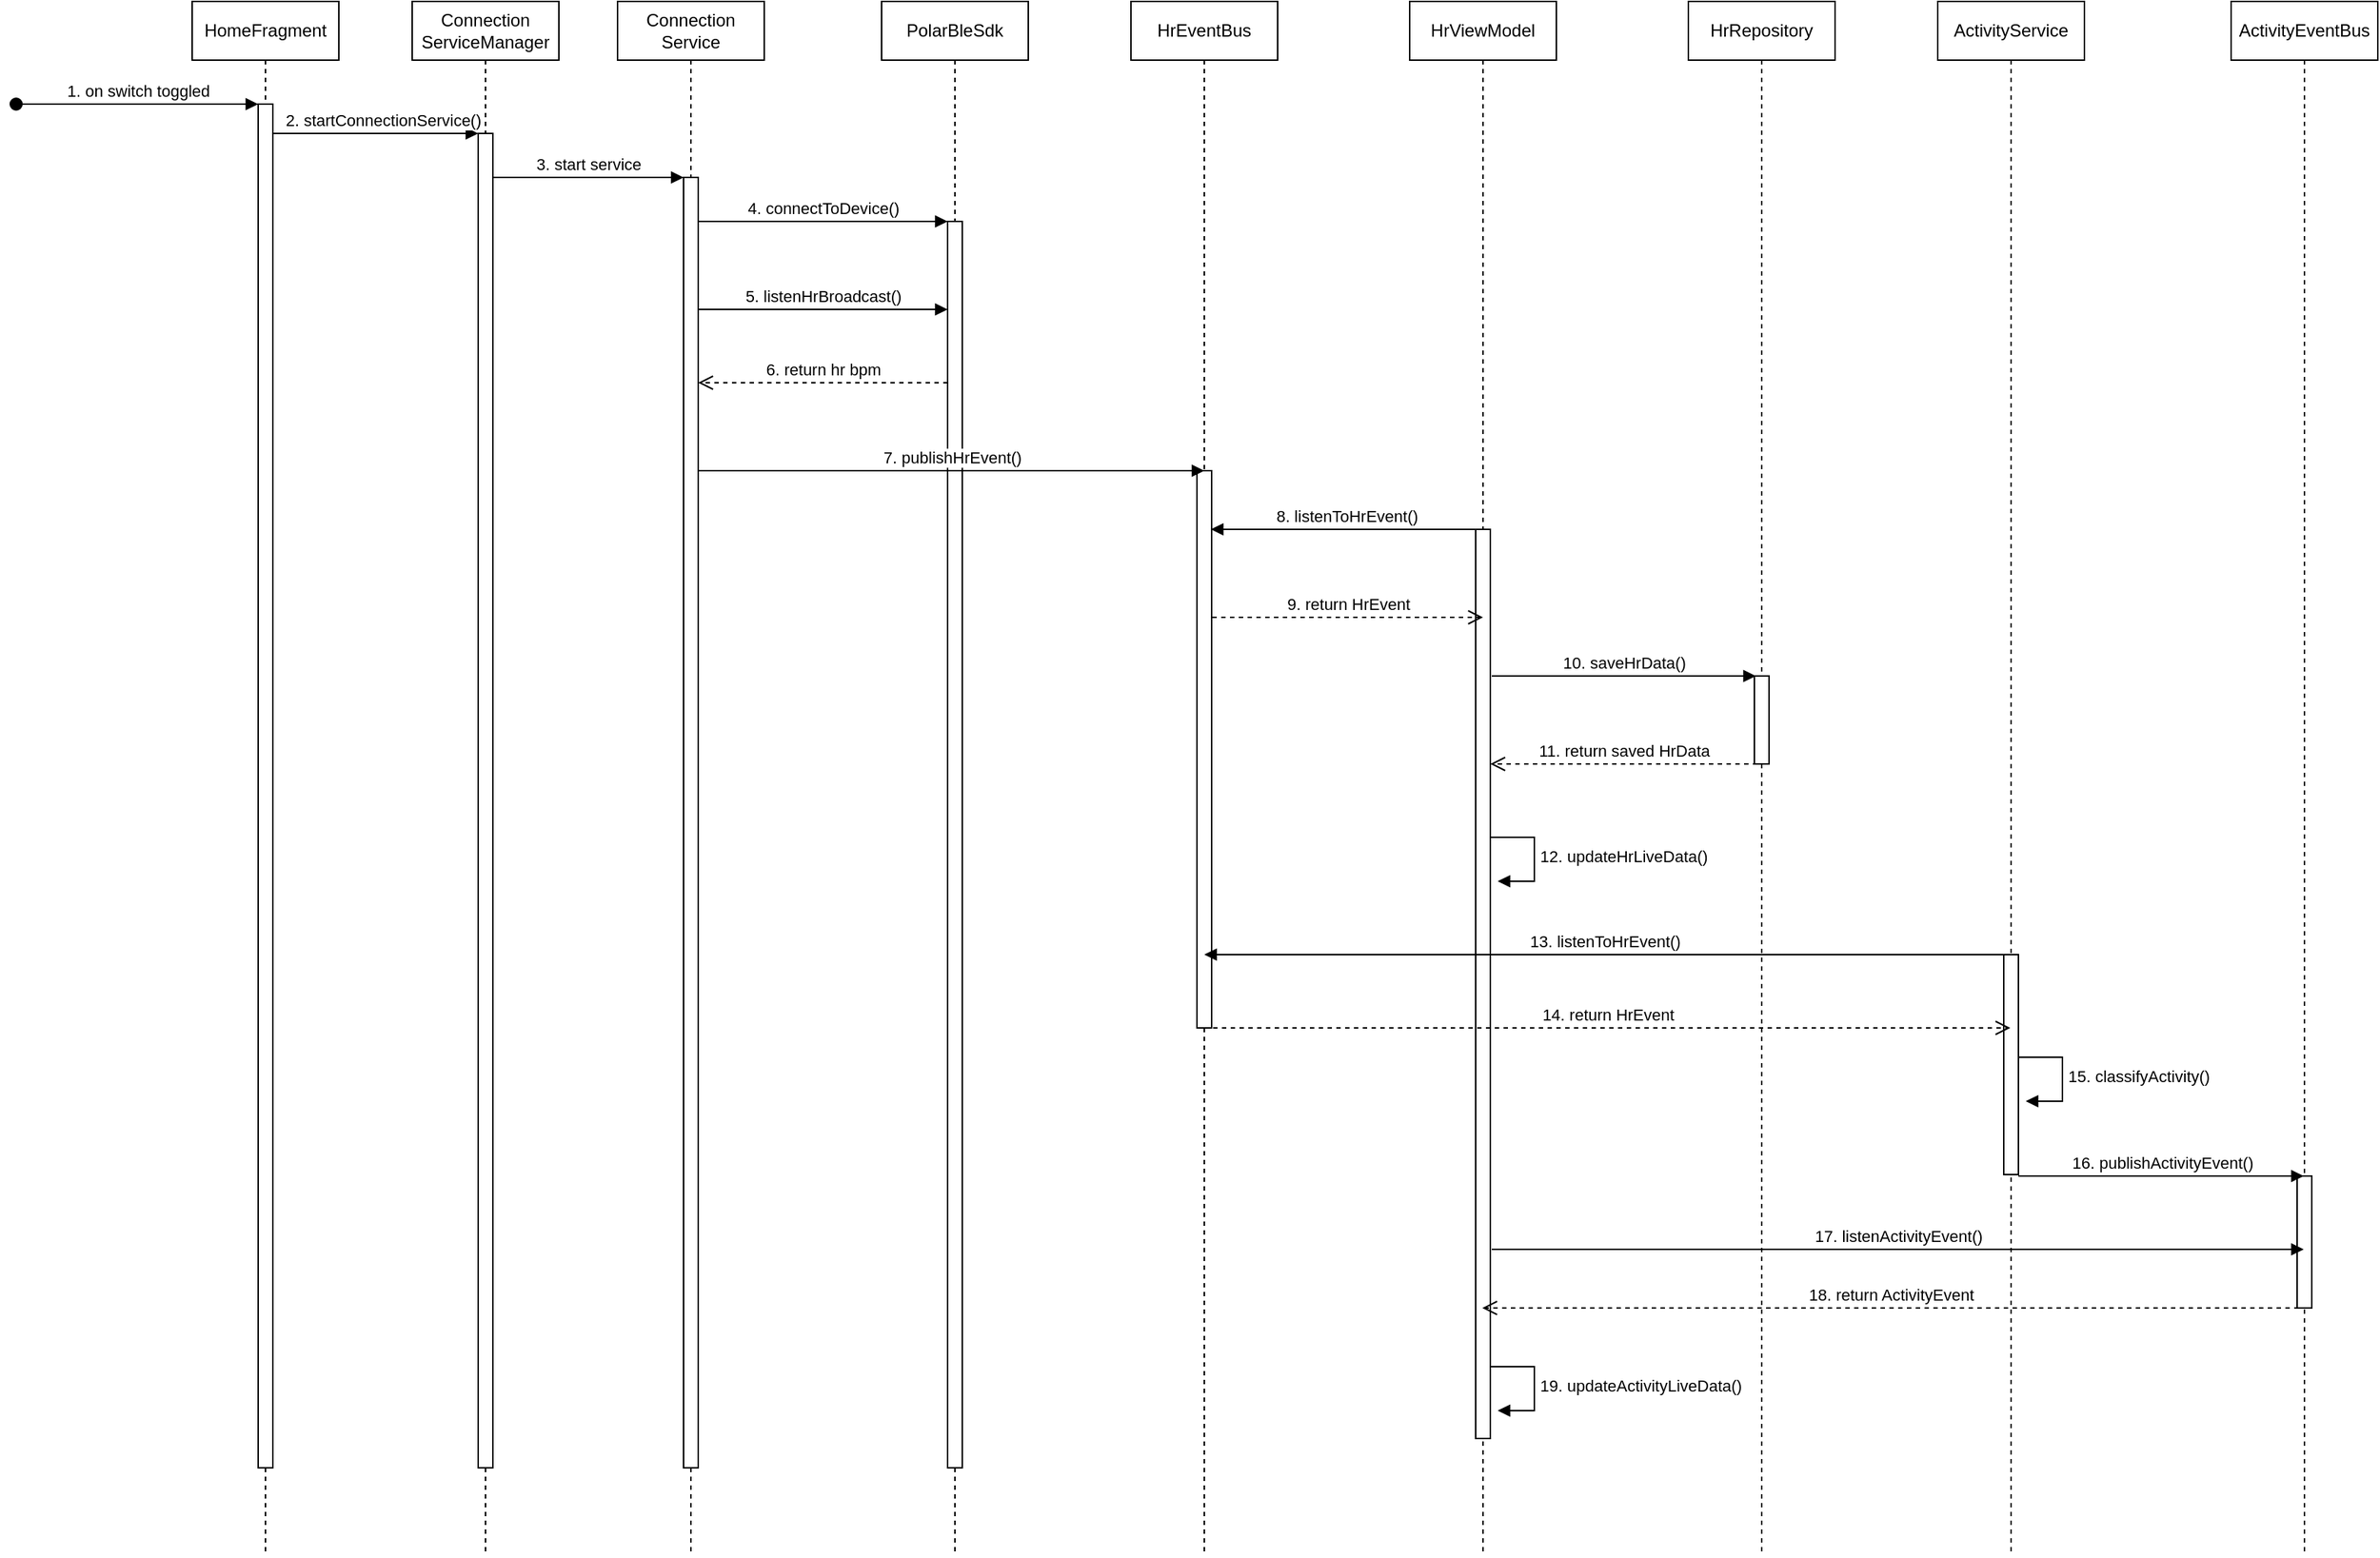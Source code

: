 <mxfile version="21.6.1" type="github">
  <diagram name="Page-1" id="2YBvvXClWsGukQMizWep">
    <mxGraphModel dx="2924" dy="1078" grid="1" gridSize="10" guides="1" tooltips="1" connect="1" arrows="1" fold="1" page="1" pageScale="1" pageWidth="850" pageHeight="1100" math="0" shadow="0">
      <root>
        <mxCell id="0" />
        <mxCell id="1" parent="0" />
        <mxCell id="aM9ryv3xv72pqoxQDRHE-1" value="HomeFragment" style="shape=umlLifeline;perimeter=lifelinePerimeter;whiteSpace=wrap;html=1;container=0;dropTarget=0;collapsible=0;recursiveResize=0;outlineConnect=0;portConstraint=eastwest;newEdgeStyle={&quot;edgeStyle&quot;:&quot;elbowEdgeStyle&quot;,&quot;elbow&quot;:&quot;vertical&quot;,&quot;curved&quot;:0,&quot;rounded&quot;:0};" parent="1" vertex="1">
          <mxGeometry x="-70" y="40" width="100" height="1060" as="geometry" />
        </mxCell>
        <mxCell id="aM9ryv3xv72pqoxQDRHE-2" value="" style="html=1;points=[];perimeter=orthogonalPerimeter;outlineConnect=0;targetShapes=umlLifeline;portConstraint=eastwest;newEdgeStyle={&quot;edgeStyle&quot;:&quot;elbowEdgeStyle&quot;,&quot;elbow&quot;:&quot;vertical&quot;,&quot;curved&quot;:0,&quot;rounded&quot;:0};" parent="aM9ryv3xv72pqoxQDRHE-1" vertex="1">
          <mxGeometry x="45" y="70" width="10" height="930" as="geometry" />
        </mxCell>
        <mxCell id="aM9ryv3xv72pqoxQDRHE-3" value="1. on switch toggled" style="html=1;verticalAlign=bottom;startArrow=oval;endArrow=block;startSize=8;edgeStyle=elbowEdgeStyle;elbow=vertical;curved=0;rounded=0;" parent="aM9ryv3xv72pqoxQDRHE-1" target="aM9ryv3xv72pqoxQDRHE-2" edge="1">
          <mxGeometry relative="1" as="geometry">
            <mxPoint x="-120" y="70" as="sourcePoint" />
          </mxGeometry>
        </mxCell>
        <mxCell id="aM9ryv3xv72pqoxQDRHE-5" value="Connection&lt;br&gt;Service" style="shape=umlLifeline;perimeter=lifelinePerimeter;whiteSpace=wrap;html=1;container=0;dropTarget=0;collapsible=0;recursiveResize=0;outlineConnect=0;portConstraint=eastwest;newEdgeStyle={&quot;edgeStyle&quot;:&quot;elbowEdgeStyle&quot;,&quot;elbow&quot;:&quot;vertical&quot;,&quot;curved&quot;:0,&quot;rounded&quot;:0};" parent="1" vertex="1">
          <mxGeometry x="220" y="40" width="100" height="1060" as="geometry" />
        </mxCell>
        <mxCell id="aM9ryv3xv72pqoxQDRHE-6" value="" style="html=1;points=[];perimeter=orthogonalPerimeter;outlineConnect=0;targetShapes=umlLifeline;portConstraint=eastwest;newEdgeStyle={&quot;edgeStyle&quot;:&quot;elbowEdgeStyle&quot;,&quot;elbow&quot;:&quot;vertical&quot;,&quot;curved&quot;:0,&quot;rounded&quot;:0};" parent="aM9ryv3xv72pqoxQDRHE-5" vertex="1">
          <mxGeometry x="45" y="120" width="10" height="880" as="geometry" />
        </mxCell>
        <mxCell id="aM9ryv3xv72pqoxQDRHE-7" value="2. startConnectionService()" style="html=1;verticalAlign=bottom;endArrow=block;edgeStyle=elbowEdgeStyle;elbow=horizontal;curved=0;rounded=0;" parent="1" source="aM9ryv3xv72pqoxQDRHE-2" target="09yj2eoZwaC-BUJepnjD-2" edge="1">
          <mxGeometry x="0.071" relative="1" as="geometry">
            <mxPoint x="-15" y="110" as="sourcePoint" />
            <Array as="points">
              <mxPoint x="60" y="130" />
            </Array>
            <mxPoint as="offset" />
            <mxPoint x="125" y="110" as="targetPoint" />
          </mxGeometry>
        </mxCell>
        <mxCell id="GK0PaP-zIysC9pt5zdtN-2" value="PolarBleSdk" style="shape=umlLifeline;perimeter=lifelinePerimeter;whiteSpace=wrap;html=1;container=0;dropTarget=0;collapsible=0;recursiveResize=0;outlineConnect=0;portConstraint=eastwest;newEdgeStyle={&quot;edgeStyle&quot;:&quot;elbowEdgeStyle&quot;,&quot;elbow&quot;:&quot;vertical&quot;,&quot;curved&quot;:0,&quot;rounded&quot;:0};" parent="1" vertex="1">
          <mxGeometry x="400" y="40" width="100" height="1060" as="geometry" />
        </mxCell>
        <mxCell id="GK0PaP-zIysC9pt5zdtN-3" value="" style="html=1;points=[];perimeter=orthogonalPerimeter;outlineConnect=0;targetShapes=umlLifeline;portConstraint=eastwest;newEdgeStyle={&quot;edgeStyle&quot;:&quot;elbowEdgeStyle&quot;,&quot;elbow&quot;:&quot;vertical&quot;,&quot;curved&quot;:0,&quot;rounded&quot;:0};" parent="GK0PaP-zIysC9pt5zdtN-2" vertex="1">
          <mxGeometry x="45" y="150" width="10" height="850" as="geometry" />
        </mxCell>
        <mxCell id="GK0PaP-zIysC9pt5zdtN-4" value="4. connectToDevice()" style="html=1;verticalAlign=bottom;endArrow=block;edgeStyle=elbowEdgeStyle;elbow=vertical;curved=0;rounded=0;" parent="1" edge="1">
          <mxGeometry relative="1" as="geometry">
            <mxPoint x="275" y="190" as="sourcePoint" />
            <Array as="points">
              <mxPoint x="360" y="190" />
            </Array>
            <mxPoint x="445" y="190" as="targetPoint" />
            <mxPoint as="offset" />
          </mxGeometry>
        </mxCell>
        <mxCell id="GK0PaP-zIysC9pt5zdtN-5" value="5. listenHrBroadcast()" style="html=1;verticalAlign=bottom;endArrow=block;edgeStyle=elbowEdgeStyle;elbow=vertical;curved=0;rounded=0;" parent="1" edge="1">
          <mxGeometry relative="1" as="geometry">
            <mxPoint x="275" y="250" as="sourcePoint" />
            <Array as="points">
              <mxPoint x="360" y="250" />
            </Array>
            <mxPoint x="445" y="250" as="targetPoint" />
            <mxPoint as="offset" />
          </mxGeometry>
        </mxCell>
        <mxCell id="GK0PaP-zIysC9pt5zdtN-6" value="6. return hr bpm" style="html=1;verticalAlign=bottom;endArrow=open;dashed=1;endSize=8;edgeStyle=elbowEdgeStyle;elbow=vertical;curved=0;rounded=0;" parent="1" edge="1">
          <mxGeometry relative="1" as="geometry">
            <mxPoint x="445" y="300" as="sourcePoint" />
            <mxPoint x="275" y="300" as="targetPoint" />
          </mxGeometry>
        </mxCell>
        <mxCell id="GK0PaP-zIysC9pt5zdtN-7" value="HrEventBus" style="shape=umlLifeline;perimeter=lifelinePerimeter;whiteSpace=wrap;html=1;container=0;dropTarget=0;collapsible=0;recursiveResize=0;outlineConnect=0;portConstraint=eastwest;newEdgeStyle={&quot;edgeStyle&quot;:&quot;elbowEdgeStyle&quot;,&quot;elbow&quot;:&quot;vertical&quot;,&quot;curved&quot;:0,&quot;rounded&quot;:0};" parent="1" vertex="1">
          <mxGeometry x="570" y="40" width="100" height="1060" as="geometry" />
        </mxCell>
        <mxCell id="GK0PaP-zIysC9pt5zdtN-8" value="" style="html=1;points=[];perimeter=orthogonalPerimeter;outlineConnect=0;targetShapes=umlLifeline;portConstraint=eastwest;newEdgeStyle={&quot;edgeStyle&quot;:&quot;elbowEdgeStyle&quot;,&quot;elbow&quot;:&quot;vertical&quot;,&quot;curved&quot;:0,&quot;rounded&quot;:0};" parent="GK0PaP-zIysC9pt5zdtN-7" vertex="1">
          <mxGeometry x="45" y="320" width="10" height="380" as="geometry" />
        </mxCell>
        <mxCell id="GK0PaP-zIysC9pt5zdtN-9" value="7. publishHrEvent()" style="html=1;verticalAlign=bottom;endArrow=block;edgeStyle=elbowEdgeStyle;elbow=vertical;curved=0;rounded=0;" parent="1" edge="1">
          <mxGeometry relative="1" as="geometry">
            <mxPoint x="275" y="360" as="sourcePoint" />
            <Array as="points">
              <mxPoint x="360" y="360" />
            </Array>
            <mxPoint x="620" y="360" as="targetPoint" />
            <mxPoint as="offset" />
          </mxGeometry>
        </mxCell>
        <mxCell id="GK0PaP-zIysC9pt5zdtN-10" value="HrViewModel" style="shape=umlLifeline;perimeter=lifelinePerimeter;whiteSpace=wrap;html=1;container=0;dropTarget=0;collapsible=0;recursiveResize=0;outlineConnect=0;portConstraint=eastwest;newEdgeStyle={&quot;edgeStyle&quot;:&quot;elbowEdgeStyle&quot;,&quot;elbow&quot;:&quot;vertical&quot;,&quot;curved&quot;:0,&quot;rounded&quot;:0};" parent="1" vertex="1">
          <mxGeometry x="760" y="40" width="100" height="1060" as="geometry" />
        </mxCell>
        <mxCell id="GK0PaP-zIysC9pt5zdtN-11" value="" style="html=1;points=[];perimeter=orthogonalPerimeter;outlineConnect=0;targetShapes=umlLifeline;portConstraint=eastwest;newEdgeStyle={&quot;edgeStyle&quot;:&quot;elbowEdgeStyle&quot;,&quot;elbow&quot;:&quot;vertical&quot;,&quot;curved&quot;:0,&quot;rounded&quot;:0};" parent="GK0PaP-zIysC9pt5zdtN-10" vertex="1">
          <mxGeometry x="45" y="360" width="10" height="620" as="geometry" />
        </mxCell>
        <mxCell id="GK0PaP-zIysC9pt5zdtN-14" value="HrRepository" style="shape=umlLifeline;perimeter=lifelinePerimeter;whiteSpace=wrap;html=1;container=0;dropTarget=0;collapsible=0;recursiveResize=0;outlineConnect=0;portConstraint=eastwest;newEdgeStyle={&quot;edgeStyle&quot;:&quot;elbowEdgeStyle&quot;,&quot;elbow&quot;:&quot;vertical&quot;,&quot;curved&quot;:0,&quot;rounded&quot;:0};" parent="1" vertex="1">
          <mxGeometry x="950" y="40" width="100" height="1060" as="geometry" />
        </mxCell>
        <mxCell id="GK0PaP-zIysC9pt5zdtN-15" value="" style="html=1;points=[];perimeter=orthogonalPerimeter;outlineConnect=0;targetShapes=umlLifeline;portConstraint=eastwest;newEdgeStyle={&quot;edgeStyle&quot;:&quot;elbowEdgeStyle&quot;,&quot;elbow&quot;:&quot;vertical&quot;,&quot;curved&quot;:0,&quot;rounded&quot;:0};" parent="GK0PaP-zIysC9pt5zdtN-14" vertex="1">
          <mxGeometry x="45" y="460" width="10" height="60" as="geometry" />
        </mxCell>
        <mxCell id="GK0PaP-zIysC9pt5zdtN-16" value="10. saveHrData()" style="html=1;verticalAlign=bottom;endArrow=block;edgeStyle=elbowEdgeStyle;elbow=horizontal;curved=0;rounded=0;" parent="1" edge="1">
          <mxGeometry relative="1" as="geometry">
            <mxPoint x="816" y="500" as="sourcePoint" />
            <Array as="points">
              <mxPoint x="901" y="500" />
            </Array>
            <mxPoint x="996" y="500" as="targetPoint" />
            <mxPoint as="offset" />
          </mxGeometry>
        </mxCell>
        <mxCell id="GK0PaP-zIysC9pt5zdtN-17" value="11. return saved HrData" style="html=1;verticalAlign=bottom;endArrow=open;dashed=1;endSize=8;edgeStyle=elbowEdgeStyle;elbow=vertical;curved=0;rounded=0;" parent="1" edge="1">
          <mxGeometry relative="1" as="geometry">
            <mxPoint x="997" y="560" as="sourcePoint" />
            <mxPoint x="815" y="560" as="targetPoint" />
          </mxGeometry>
        </mxCell>
        <mxCell id="GK0PaP-zIysC9pt5zdtN-19" value="12. updateHrLiveData()" style="html=1;align=left;spacingLeft=2;endArrow=block;rounded=0;edgeStyle=orthogonalEdgeStyle;curved=0;rounded=0;" parent="1" edge="1">
          <mxGeometry x="0.012" relative="1" as="geometry">
            <mxPoint x="815" y="610" as="sourcePoint" />
            <Array as="points">
              <mxPoint x="845" y="640" />
            </Array>
            <mxPoint x="820" y="640" as="targetPoint" />
            <mxPoint as="offset" />
          </mxGeometry>
        </mxCell>
        <mxCell id="GK0PaP-zIysC9pt5zdtN-20" value="ActivityService" style="shape=umlLifeline;perimeter=lifelinePerimeter;whiteSpace=wrap;html=1;container=0;dropTarget=0;collapsible=0;recursiveResize=0;outlineConnect=0;portConstraint=eastwest;newEdgeStyle={&quot;edgeStyle&quot;:&quot;elbowEdgeStyle&quot;,&quot;elbow&quot;:&quot;vertical&quot;,&quot;curved&quot;:0,&quot;rounded&quot;:0};" parent="1" vertex="1">
          <mxGeometry x="1120" y="40" width="100" height="1060" as="geometry" />
        </mxCell>
        <mxCell id="GK0PaP-zIysC9pt5zdtN-21" value="" style="html=1;points=[];perimeter=orthogonalPerimeter;outlineConnect=0;targetShapes=umlLifeline;portConstraint=eastwest;newEdgeStyle={&quot;edgeStyle&quot;:&quot;elbowEdgeStyle&quot;,&quot;elbow&quot;:&quot;vertical&quot;,&quot;curved&quot;:0,&quot;rounded&quot;:0};" parent="GK0PaP-zIysC9pt5zdtN-20" vertex="1">
          <mxGeometry x="45" y="650" width="10" height="150" as="geometry" />
        </mxCell>
        <mxCell id="GK0PaP-zIysC9pt5zdtN-23" value="15. classifyActivity()" style="html=1;align=left;spacingLeft=2;endArrow=block;rounded=0;edgeStyle=orthogonalEdgeStyle;curved=0;rounded=0;" parent="1" edge="1">
          <mxGeometry x="0.012" relative="1" as="geometry">
            <mxPoint x="1175" y="760" as="sourcePoint" />
            <Array as="points">
              <mxPoint x="1205" y="790" />
            </Array>
            <mxPoint x="1180" y="790" as="targetPoint" />
            <mxPoint as="offset" />
          </mxGeometry>
        </mxCell>
        <mxCell id="GK0PaP-zIysC9pt5zdtN-24" value="ActivityEventBus" style="shape=umlLifeline;perimeter=lifelinePerimeter;whiteSpace=wrap;html=1;container=0;dropTarget=0;collapsible=0;recursiveResize=0;outlineConnect=0;portConstraint=eastwest;newEdgeStyle={&quot;edgeStyle&quot;:&quot;elbowEdgeStyle&quot;,&quot;elbow&quot;:&quot;vertical&quot;,&quot;curved&quot;:0,&quot;rounded&quot;:0};" parent="1" vertex="1">
          <mxGeometry x="1320" y="40" width="100" height="1060" as="geometry" />
        </mxCell>
        <mxCell id="GK0PaP-zIysC9pt5zdtN-25" value="" style="html=1;points=[];perimeter=orthogonalPerimeter;outlineConnect=0;targetShapes=umlLifeline;portConstraint=eastwest;newEdgeStyle={&quot;edgeStyle&quot;:&quot;elbowEdgeStyle&quot;,&quot;elbow&quot;:&quot;vertical&quot;,&quot;curved&quot;:0,&quot;rounded&quot;:0};" parent="GK0PaP-zIysC9pt5zdtN-24" vertex="1">
          <mxGeometry x="45" y="801" width="10" height="90" as="geometry" />
        </mxCell>
        <mxCell id="GK0PaP-zIysC9pt5zdtN-26" value="16. publishActivityEvent()" style="html=1;verticalAlign=bottom;endArrow=block;edgeStyle=elbowEdgeStyle;elbow=vertical;curved=0;rounded=0;" parent="1" edge="1">
          <mxGeometry relative="1" as="geometry">
            <mxPoint x="1175" y="841" as="sourcePoint" />
            <Array as="points">
              <mxPoint x="1260" y="841" />
            </Array>
            <mxPoint x="1369.5" y="841" as="targetPoint" />
            <mxPoint as="offset" />
          </mxGeometry>
        </mxCell>
        <mxCell id="GK0PaP-zIysC9pt5zdtN-27" value="8. listenToHrEvent()" style="html=1;verticalAlign=bottom;endArrow=block;edgeStyle=elbowEdgeStyle;elbow=vertical;curved=0;rounded=0;" parent="1" source="GK0PaP-zIysC9pt5zdtN-10" edge="1">
          <mxGeometry width="80" relative="1" as="geometry">
            <mxPoint x="735" y="400" as="sourcePoint" />
            <mxPoint x="624.5" y="400" as="targetPoint" />
            <Array as="points">
              <mxPoint x="715" y="400" />
            </Array>
          </mxGeometry>
        </mxCell>
        <mxCell id="GK0PaP-zIysC9pt5zdtN-28" value="9. return HrEvent" style="html=1;verticalAlign=bottom;endArrow=open;dashed=1;endSize=8;edgeStyle=elbowEdgeStyle;elbow=vertical;curved=0;rounded=0;" parent="1" edge="1">
          <mxGeometry relative="1" as="geometry">
            <mxPoint x="625.5" y="460" as="sourcePoint" />
            <mxPoint x="810" y="460" as="targetPoint" />
          </mxGeometry>
        </mxCell>
        <mxCell id="GK0PaP-zIysC9pt5zdtN-29" value="13. listenToHrEvent()" style="html=1;verticalAlign=bottom;endArrow=block;edgeStyle=elbowEdgeStyle;elbow=vertical;curved=0;rounded=0;" parent="1" edge="1">
          <mxGeometry width="80" relative="1" as="geometry">
            <mxPoint x="1165.5" y="690" as="sourcePoint" />
            <mxPoint x="620" y="690" as="targetPoint" />
            <Array as="points">
              <mxPoint x="1070.5" y="690" />
            </Array>
          </mxGeometry>
        </mxCell>
        <mxCell id="GK0PaP-zIysC9pt5zdtN-30" value="17. listenActivityEvent()" style="html=1;verticalAlign=bottom;endArrow=block;edgeStyle=elbowEdgeStyle;elbow=vertical;curved=0;rounded=0;" parent="1" edge="1">
          <mxGeometry relative="1" as="geometry">
            <mxPoint x="816" y="891" as="sourcePoint" />
            <Array as="points">
              <mxPoint x="901" y="891" />
            </Array>
            <mxPoint x="1369.5" y="891" as="targetPoint" />
            <mxPoint as="offset" />
          </mxGeometry>
        </mxCell>
        <mxCell id="GK0PaP-zIysC9pt5zdtN-31" value="18. return ActivityEvent" style="html=1;verticalAlign=bottom;endArrow=open;dashed=1;endSize=8;edgeStyle=elbowEdgeStyle;elbow=vertical;curved=0;rounded=0;" parent="1" edge="1">
          <mxGeometry relative="1" as="geometry">
            <mxPoint x="1366" y="931" as="sourcePoint" />
            <mxPoint x="809.5" y="931" as="targetPoint" />
          </mxGeometry>
        </mxCell>
        <mxCell id="GK0PaP-zIysC9pt5zdtN-32" value="19. updateActivityLiveData()" style="html=1;align=left;spacingLeft=2;endArrow=block;rounded=0;edgeStyle=orthogonalEdgeStyle;curved=0;rounded=0;" parent="1" edge="1">
          <mxGeometry x="0.012" relative="1" as="geometry">
            <mxPoint x="815" y="971" as="sourcePoint" />
            <Array as="points">
              <mxPoint x="845" y="1001" />
            </Array>
            <mxPoint x="820" y="1001" as="targetPoint" />
            <mxPoint as="offset" />
          </mxGeometry>
        </mxCell>
        <mxCell id="GK0PaP-zIysC9pt5zdtN-33" value="14. return HrEvent" style="html=1;verticalAlign=bottom;endArrow=open;dashed=1;endSize=8;edgeStyle=elbowEdgeStyle;elbow=vertical;curved=0;rounded=0;" parent="1" target="GK0PaP-zIysC9pt5zdtN-20" edge="1">
          <mxGeometry relative="1" as="geometry">
            <mxPoint x="620" y="740" as="sourcePoint" />
            <mxPoint x="804.5" y="740" as="targetPoint" />
          </mxGeometry>
        </mxCell>
        <mxCell id="09yj2eoZwaC-BUJepnjD-1" value="Connection&lt;br&gt;ServiceManager" style="shape=umlLifeline;perimeter=lifelinePerimeter;whiteSpace=wrap;html=1;container=0;dropTarget=0;collapsible=0;recursiveResize=0;outlineConnect=0;portConstraint=eastwest;newEdgeStyle={&quot;edgeStyle&quot;:&quot;elbowEdgeStyle&quot;,&quot;elbow&quot;:&quot;vertical&quot;,&quot;curved&quot;:0,&quot;rounded&quot;:0};" vertex="1" parent="1">
          <mxGeometry x="80" y="40" width="100" height="1060" as="geometry" />
        </mxCell>
        <mxCell id="09yj2eoZwaC-BUJepnjD-2" value="" style="html=1;points=[];perimeter=orthogonalPerimeter;outlineConnect=0;targetShapes=umlLifeline;portConstraint=eastwest;newEdgeStyle={&quot;edgeStyle&quot;:&quot;elbowEdgeStyle&quot;,&quot;elbow&quot;:&quot;vertical&quot;,&quot;curved&quot;:0,&quot;rounded&quot;:0};" vertex="1" parent="09yj2eoZwaC-BUJepnjD-1">
          <mxGeometry x="45" y="90" width="10" height="910" as="geometry" />
        </mxCell>
        <mxCell id="09yj2eoZwaC-BUJepnjD-4" value="3. start service" style="html=1;verticalAlign=bottom;endArrow=block;edgeStyle=elbowEdgeStyle;elbow=horizontal;curved=0;rounded=0;" edge="1" parent="1">
          <mxGeometry relative="1" as="geometry">
            <mxPoint x="135" y="160" as="sourcePoint" />
            <Array as="points">
              <mxPoint x="220" y="160" />
            </Array>
            <mxPoint x="265" y="160" as="targetPoint" />
            <mxPoint as="offset" />
          </mxGeometry>
        </mxCell>
      </root>
    </mxGraphModel>
  </diagram>
</mxfile>
